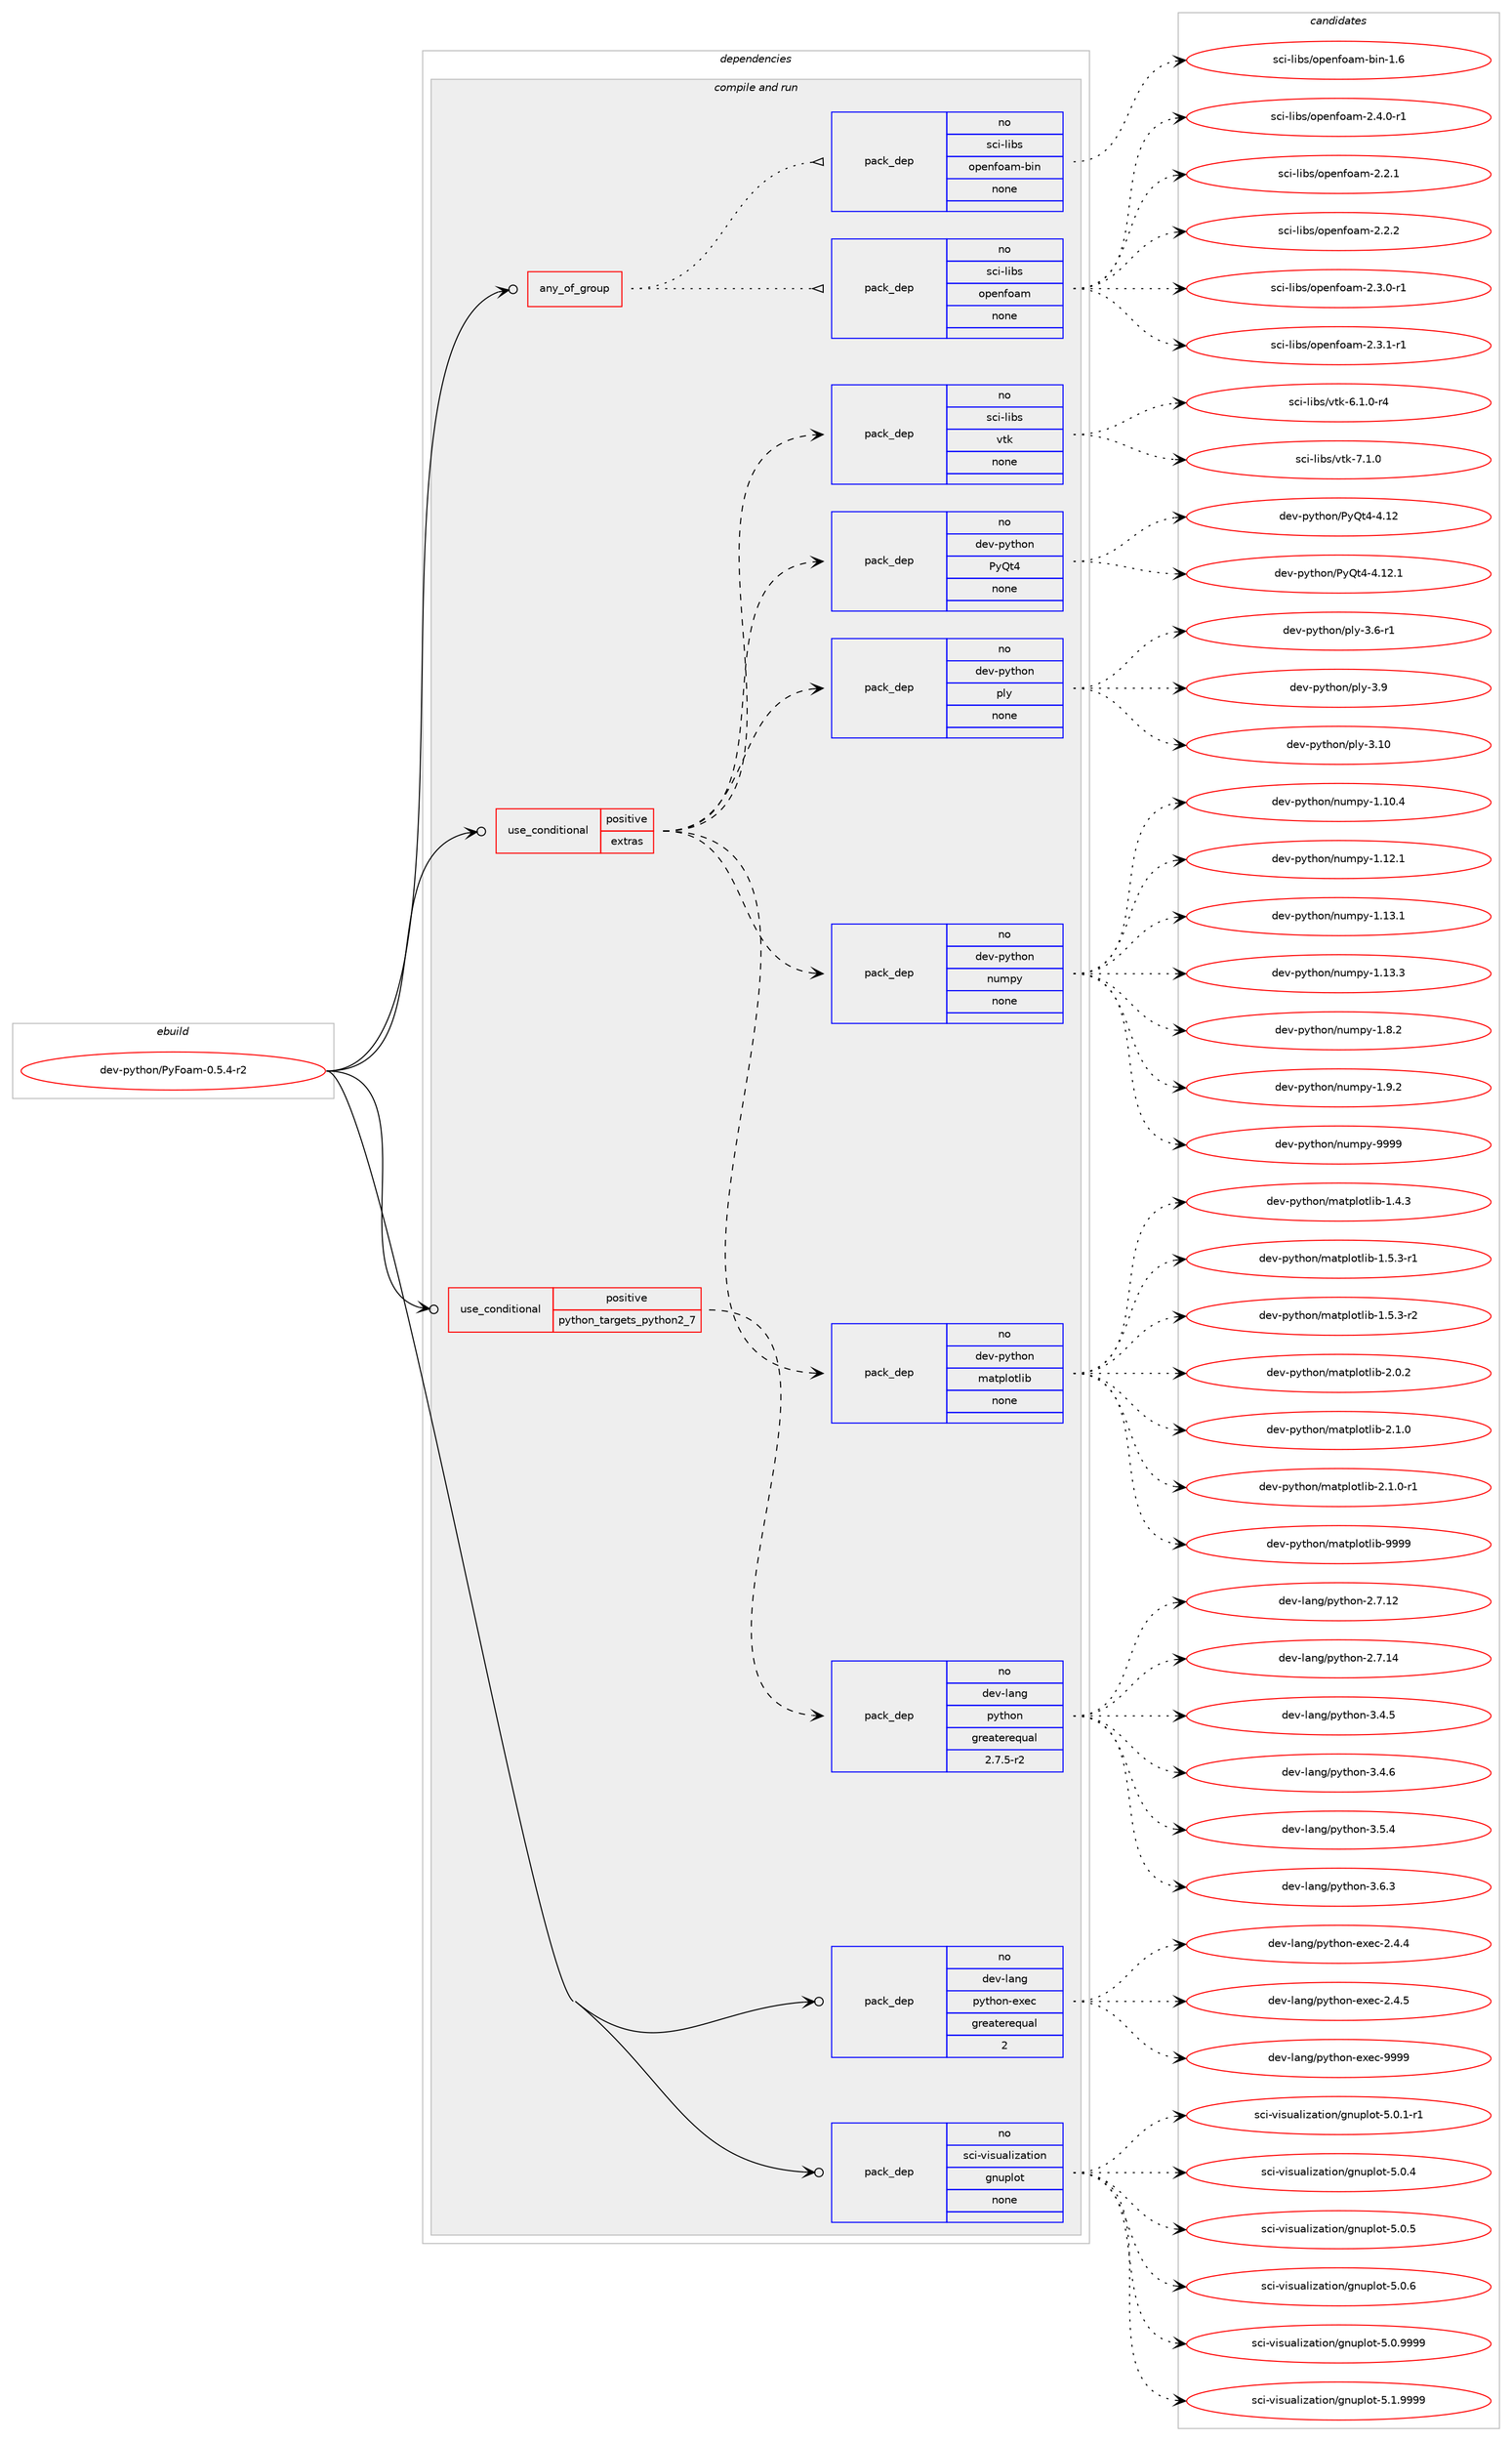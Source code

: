 digraph prolog {

# *************
# Graph options
# *************

newrank=true;
concentrate=true;
compound=true;
graph [rankdir=LR,fontname=Helvetica,fontsize=10,ranksep=1.5];#, ranksep=2.5, nodesep=0.2];
edge  [arrowhead=vee];
node  [fontname=Helvetica,fontsize=10];

# **********
# The ebuild
# **********

subgraph cluster_leftcol {
color=gray;
rank=same;
label=<<i>ebuild</i>>;
id [label="dev-python/PyFoam-0.5.4-r2", color=red, width=4, href="../dev-python/PyFoam-0.5.4-r2.svg"];
}

# ****************
# The dependencies
# ****************

subgraph cluster_midcol {
color=gray;
label=<<i>dependencies</i>>;
subgraph cluster_compile {
fillcolor="#eeeeee";
style=filled;
label=<<i>compile</i>>;
}
subgraph cluster_compileandrun {
fillcolor="#eeeeee";
style=filled;
label=<<i>compile and run</i>>;
subgraph any3774 {
dependency144925 [label=<<TABLE BORDER="0" CELLBORDER="1" CELLSPACING="0" CELLPADDING="4"><TR><TD CELLPADDING="10">any_of_group</TD></TR></TABLE>>, shape=none, color=red];subgraph pack112146 {
dependency144926 [label=<<TABLE BORDER="0" CELLBORDER="1" CELLSPACING="0" CELLPADDING="4" WIDTH="220"><TR><TD ROWSPAN="6" CELLPADDING="30">pack_dep</TD></TR><TR><TD WIDTH="110">no</TD></TR><TR><TD>sci-libs</TD></TR><TR><TD>openfoam</TD></TR><TR><TD>none</TD></TR><TR><TD></TD></TR></TABLE>>, shape=none, color=blue];
}
dependency144925:e -> dependency144926:w [weight=20,style="dotted",arrowhead="oinv"];
subgraph pack112147 {
dependency144927 [label=<<TABLE BORDER="0" CELLBORDER="1" CELLSPACING="0" CELLPADDING="4" WIDTH="220"><TR><TD ROWSPAN="6" CELLPADDING="30">pack_dep</TD></TR><TR><TD WIDTH="110">no</TD></TR><TR><TD>sci-libs</TD></TR><TR><TD>openfoam-bin</TD></TR><TR><TD>none</TD></TR><TR><TD></TD></TR></TABLE>>, shape=none, color=blue];
}
dependency144925:e -> dependency144927:w [weight=20,style="dotted",arrowhead="oinv"];
}
id:e -> dependency144925:w [weight=20,style="solid",arrowhead="odotvee"];
subgraph cond28967 {
dependency144928 [label=<<TABLE BORDER="0" CELLBORDER="1" CELLSPACING="0" CELLPADDING="4"><TR><TD ROWSPAN="3" CELLPADDING="10">use_conditional</TD></TR><TR><TD>positive</TD></TR><TR><TD>extras</TD></TR></TABLE>>, shape=none, color=red];
subgraph pack112148 {
dependency144929 [label=<<TABLE BORDER="0" CELLBORDER="1" CELLSPACING="0" CELLPADDING="4" WIDTH="220"><TR><TD ROWSPAN="6" CELLPADDING="30">pack_dep</TD></TR><TR><TD WIDTH="110">no</TD></TR><TR><TD>dev-python</TD></TR><TR><TD>matplotlib</TD></TR><TR><TD>none</TD></TR><TR><TD></TD></TR></TABLE>>, shape=none, color=blue];
}
dependency144928:e -> dependency144929:w [weight=20,style="dashed",arrowhead="vee"];
subgraph pack112149 {
dependency144930 [label=<<TABLE BORDER="0" CELLBORDER="1" CELLSPACING="0" CELLPADDING="4" WIDTH="220"><TR><TD ROWSPAN="6" CELLPADDING="30">pack_dep</TD></TR><TR><TD WIDTH="110">no</TD></TR><TR><TD>dev-python</TD></TR><TR><TD>numpy</TD></TR><TR><TD>none</TD></TR><TR><TD></TD></TR></TABLE>>, shape=none, color=blue];
}
dependency144928:e -> dependency144930:w [weight=20,style="dashed",arrowhead="vee"];
subgraph pack112150 {
dependency144931 [label=<<TABLE BORDER="0" CELLBORDER="1" CELLSPACING="0" CELLPADDING="4" WIDTH="220"><TR><TD ROWSPAN="6" CELLPADDING="30">pack_dep</TD></TR><TR><TD WIDTH="110">no</TD></TR><TR><TD>dev-python</TD></TR><TR><TD>ply</TD></TR><TR><TD>none</TD></TR><TR><TD></TD></TR></TABLE>>, shape=none, color=blue];
}
dependency144928:e -> dependency144931:w [weight=20,style="dashed",arrowhead="vee"];
subgraph pack112151 {
dependency144932 [label=<<TABLE BORDER="0" CELLBORDER="1" CELLSPACING="0" CELLPADDING="4" WIDTH="220"><TR><TD ROWSPAN="6" CELLPADDING="30">pack_dep</TD></TR><TR><TD WIDTH="110">no</TD></TR><TR><TD>dev-python</TD></TR><TR><TD>PyQt4</TD></TR><TR><TD>none</TD></TR><TR><TD></TD></TR></TABLE>>, shape=none, color=blue];
}
dependency144928:e -> dependency144932:w [weight=20,style="dashed",arrowhead="vee"];
subgraph pack112152 {
dependency144933 [label=<<TABLE BORDER="0" CELLBORDER="1" CELLSPACING="0" CELLPADDING="4" WIDTH="220"><TR><TD ROWSPAN="6" CELLPADDING="30">pack_dep</TD></TR><TR><TD WIDTH="110">no</TD></TR><TR><TD>sci-libs</TD></TR><TR><TD>vtk</TD></TR><TR><TD>none</TD></TR><TR><TD></TD></TR></TABLE>>, shape=none, color=blue];
}
dependency144928:e -> dependency144933:w [weight=20,style="dashed",arrowhead="vee"];
}
id:e -> dependency144928:w [weight=20,style="solid",arrowhead="odotvee"];
subgraph cond28968 {
dependency144934 [label=<<TABLE BORDER="0" CELLBORDER="1" CELLSPACING="0" CELLPADDING="4"><TR><TD ROWSPAN="3" CELLPADDING="10">use_conditional</TD></TR><TR><TD>positive</TD></TR><TR><TD>python_targets_python2_7</TD></TR></TABLE>>, shape=none, color=red];
subgraph pack112153 {
dependency144935 [label=<<TABLE BORDER="0" CELLBORDER="1" CELLSPACING="0" CELLPADDING="4" WIDTH="220"><TR><TD ROWSPAN="6" CELLPADDING="30">pack_dep</TD></TR><TR><TD WIDTH="110">no</TD></TR><TR><TD>dev-lang</TD></TR><TR><TD>python</TD></TR><TR><TD>greaterequal</TD></TR><TR><TD>2.7.5-r2</TD></TR></TABLE>>, shape=none, color=blue];
}
dependency144934:e -> dependency144935:w [weight=20,style="dashed",arrowhead="vee"];
}
id:e -> dependency144934:w [weight=20,style="solid",arrowhead="odotvee"];
subgraph pack112154 {
dependency144936 [label=<<TABLE BORDER="0" CELLBORDER="1" CELLSPACING="0" CELLPADDING="4" WIDTH="220"><TR><TD ROWSPAN="6" CELLPADDING="30">pack_dep</TD></TR><TR><TD WIDTH="110">no</TD></TR><TR><TD>dev-lang</TD></TR><TR><TD>python-exec</TD></TR><TR><TD>greaterequal</TD></TR><TR><TD>2</TD></TR></TABLE>>, shape=none, color=blue];
}
id:e -> dependency144936:w [weight=20,style="solid",arrowhead="odotvee"];
subgraph pack112155 {
dependency144937 [label=<<TABLE BORDER="0" CELLBORDER="1" CELLSPACING="0" CELLPADDING="4" WIDTH="220"><TR><TD ROWSPAN="6" CELLPADDING="30">pack_dep</TD></TR><TR><TD WIDTH="110">no</TD></TR><TR><TD>sci-visualization</TD></TR><TR><TD>gnuplot</TD></TR><TR><TD>none</TD></TR><TR><TD></TD></TR></TABLE>>, shape=none, color=blue];
}
id:e -> dependency144937:w [weight=20,style="solid",arrowhead="odotvee"];
}
subgraph cluster_run {
fillcolor="#eeeeee";
style=filled;
label=<<i>run</i>>;
}
}

# **************
# The candidates
# **************

subgraph cluster_choices {
rank=same;
color=gray;
label=<<i>candidates</i>>;

subgraph choice112146 {
color=black;
nodesep=1;
choice1159910545108105981154711111210111010211197109455046504649 [label="sci-libs/openfoam-2.2.1", color=red, width=4,href="../sci-libs/openfoam-2.2.1.svg"];
choice1159910545108105981154711111210111010211197109455046504650 [label="sci-libs/openfoam-2.2.2", color=red, width=4,href="../sci-libs/openfoam-2.2.2.svg"];
choice11599105451081059811547111112101110102111971094550465146484511449 [label="sci-libs/openfoam-2.3.0-r1", color=red, width=4,href="../sci-libs/openfoam-2.3.0-r1.svg"];
choice11599105451081059811547111112101110102111971094550465146494511449 [label="sci-libs/openfoam-2.3.1-r1", color=red, width=4,href="../sci-libs/openfoam-2.3.1-r1.svg"];
choice11599105451081059811547111112101110102111971094550465246484511449 [label="sci-libs/openfoam-2.4.0-r1", color=red, width=4,href="../sci-libs/openfoam-2.4.0-r1.svg"];
dependency144926:e -> choice1159910545108105981154711111210111010211197109455046504649:w [style=dotted,weight="100"];
dependency144926:e -> choice1159910545108105981154711111210111010211197109455046504650:w [style=dotted,weight="100"];
dependency144926:e -> choice11599105451081059811547111112101110102111971094550465146484511449:w [style=dotted,weight="100"];
dependency144926:e -> choice11599105451081059811547111112101110102111971094550465146494511449:w [style=dotted,weight="100"];
dependency144926:e -> choice11599105451081059811547111112101110102111971094550465246484511449:w [style=dotted,weight="100"];
}
subgraph choice112147 {
color=black;
nodesep=1;
choice1159910545108105981154711111210111010211197109459810511045494654 [label="sci-libs/openfoam-bin-1.6", color=red, width=4,href="../sci-libs/openfoam-bin-1.6.svg"];
dependency144927:e -> choice1159910545108105981154711111210111010211197109459810511045494654:w [style=dotted,weight="100"];
}
subgraph choice112148 {
color=black;
nodesep=1;
choice10010111845112121116104111110471099711611210811111610810598454946524651 [label="dev-python/matplotlib-1.4.3", color=red, width=4,href="../dev-python/matplotlib-1.4.3.svg"];
choice100101118451121211161041111104710997116112108111116108105984549465346514511449 [label="dev-python/matplotlib-1.5.3-r1", color=red, width=4,href="../dev-python/matplotlib-1.5.3-r1.svg"];
choice100101118451121211161041111104710997116112108111116108105984549465346514511450 [label="dev-python/matplotlib-1.5.3-r2", color=red, width=4,href="../dev-python/matplotlib-1.5.3-r2.svg"];
choice10010111845112121116104111110471099711611210811111610810598455046484650 [label="dev-python/matplotlib-2.0.2", color=red, width=4,href="../dev-python/matplotlib-2.0.2.svg"];
choice10010111845112121116104111110471099711611210811111610810598455046494648 [label="dev-python/matplotlib-2.1.0", color=red, width=4,href="../dev-python/matplotlib-2.1.0.svg"];
choice100101118451121211161041111104710997116112108111116108105984550464946484511449 [label="dev-python/matplotlib-2.1.0-r1", color=red, width=4,href="../dev-python/matplotlib-2.1.0-r1.svg"];
choice100101118451121211161041111104710997116112108111116108105984557575757 [label="dev-python/matplotlib-9999", color=red, width=4,href="../dev-python/matplotlib-9999.svg"];
dependency144929:e -> choice10010111845112121116104111110471099711611210811111610810598454946524651:w [style=dotted,weight="100"];
dependency144929:e -> choice100101118451121211161041111104710997116112108111116108105984549465346514511449:w [style=dotted,weight="100"];
dependency144929:e -> choice100101118451121211161041111104710997116112108111116108105984549465346514511450:w [style=dotted,weight="100"];
dependency144929:e -> choice10010111845112121116104111110471099711611210811111610810598455046484650:w [style=dotted,weight="100"];
dependency144929:e -> choice10010111845112121116104111110471099711611210811111610810598455046494648:w [style=dotted,weight="100"];
dependency144929:e -> choice100101118451121211161041111104710997116112108111116108105984550464946484511449:w [style=dotted,weight="100"];
dependency144929:e -> choice100101118451121211161041111104710997116112108111116108105984557575757:w [style=dotted,weight="100"];
}
subgraph choice112149 {
color=black;
nodesep=1;
choice100101118451121211161041111104711011710911212145494649484652 [label="dev-python/numpy-1.10.4", color=red, width=4,href="../dev-python/numpy-1.10.4.svg"];
choice100101118451121211161041111104711011710911212145494649504649 [label="dev-python/numpy-1.12.1", color=red, width=4,href="../dev-python/numpy-1.12.1.svg"];
choice100101118451121211161041111104711011710911212145494649514649 [label="dev-python/numpy-1.13.1", color=red, width=4,href="../dev-python/numpy-1.13.1.svg"];
choice100101118451121211161041111104711011710911212145494649514651 [label="dev-python/numpy-1.13.3", color=red, width=4,href="../dev-python/numpy-1.13.3.svg"];
choice1001011184511212111610411111047110117109112121454946564650 [label="dev-python/numpy-1.8.2", color=red, width=4,href="../dev-python/numpy-1.8.2.svg"];
choice1001011184511212111610411111047110117109112121454946574650 [label="dev-python/numpy-1.9.2", color=red, width=4,href="../dev-python/numpy-1.9.2.svg"];
choice10010111845112121116104111110471101171091121214557575757 [label="dev-python/numpy-9999", color=red, width=4,href="../dev-python/numpy-9999.svg"];
dependency144930:e -> choice100101118451121211161041111104711011710911212145494649484652:w [style=dotted,weight="100"];
dependency144930:e -> choice100101118451121211161041111104711011710911212145494649504649:w [style=dotted,weight="100"];
dependency144930:e -> choice100101118451121211161041111104711011710911212145494649514649:w [style=dotted,weight="100"];
dependency144930:e -> choice100101118451121211161041111104711011710911212145494649514651:w [style=dotted,weight="100"];
dependency144930:e -> choice1001011184511212111610411111047110117109112121454946564650:w [style=dotted,weight="100"];
dependency144930:e -> choice1001011184511212111610411111047110117109112121454946574650:w [style=dotted,weight="100"];
dependency144930:e -> choice10010111845112121116104111110471101171091121214557575757:w [style=dotted,weight="100"];
}
subgraph choice112150 {
color=black;
nodesep=1;
choice10010111845112121116104111110471121081214551464948 [label="dev-python/ply-3.10", color=red, width=4,href="../dev-python/ply-3.10.svg"];
choice1001011184511212111610411111047112108121455146544511449 [label="dev-python/ply-3.6-r1", color=red, width=4,href="../dev-python/ply-3.6-r1.svg"];
choice100101118451121211161041111104711210812145514657 [label="dev-python/ply-3.9", color=red, width=4,href="../dev-python/ply-3.9.svg"];
dependency144931:e -> choice10010111845112121116104111110471121081214551464948:w [style=dotted,weight="100"];
dependency144931:e -> choice1001011184511212111610411111047112108121455146544511449:w [style=dotted,weight="100"];
dependency144931:e -> choice100101118451121211161041111104711210812145514657:w [style=dotted,weight="100"];
}
subgraph choice112151 {
color=black;
nodesep=1;
choice10010111845112121116104111110478012181116524552464950 [label="dev-python/PyQt4-4.12", color=red, width=4,href="../dev-python/PyQt4-4.12.svg"];
choice100101118451121211161041111104780121811165245524649504649 [label="dev-python/PyQt4-4.12.1", color=red, width=4,href="../dev-python/PyQt4-4.12.1.svg"];
dependency144932:e -> choice10010111845112121116104111110478012181116524552464950:w [style=dotted,weight="100"];
dependency144932:e -> choice100101118451121211161041111104780121811165245524649504649:w [style=dotted,weight="100"];
}
subgraph choice112152 {
color=black;
nodesep=1;
choice115991054510810598115471181161074554464946484511452 [label="sci-libs/vtk-6.1.0-r4", color=red, width=4,href="../sci-libs/vtk-6.1.0-r4.svg"];
choice11599105451081059811547118116107455546494648 [label="sci-libs/vtk-7.1.0", color=red, width=4,href="../sci-libs/vtk-7.1.0.svg"];
dependency144933:e -> choice115991054510810598115471181161074554464946484511452:w [style=dotted,weight="100"];
dependency144933:e -> choice11599105451081059811547118116107455546494648:w [style=dotted,weight="100"];
}
subgraph choice112153 {
color=black;
nodesep=1;
choice10010111845108971101034711212111610411111045504655464950 [label="dev-lang/python-2.7.12", color=red, width=4,href="../dev-lang/python-2.7.12.svg"];
choice10010111845108971101034711212111610411111045504655464952 [label="dev-lang/python-2.7.14", color=red, width=4,href="../dev-lang/python-2.7.14.svg"];
choice100101118451089711010347112121116104111110455146524653 [label="dev-lang/python-3.4.5", color=red, width=4,href="../dev-lang/python-3.4.5.svg"];
choice100101118451089711010347112121116104111110455146524654 [label="dev-lang/python-3.4.6", color=red, width=4,href="../dev-lang/python-3.4.6.svg"];
choice100101118451089711010347112121116104111110455146534652 [label="dev-lang/python-3.5.4", color=red, width=4,href="../dev-lang/python-3.5.4.svg"];
choice100101118451089711010347112121116104111110455146544651 [label="dev-lang/python-3.6.3", color=red, width=4,href="../dev-lang/python-3.6.3.svg"];
dependency144935:e -> choice10010111845108971101034711212111610411111045504655464950:w [style=dotted,weight="100"];
dependency144935:e -> choice10010111845108971101034711212111610411111045504655464952:w [style=dotted,weight="100"];
dependency144935:e -> choice100101118451089711010347112121116104111110455146524653:w [style=dotted,weight="100"];
dependency144935:e -> choice100101118451089711010347112121116104111110455146524654:w [style=dotted,weight="100"];
dependency144935:e -> choice100101118451089711010347112121116104111110455146534652:w [style=dotted,weight="100"];
dependency144935:e -> choice100101118451089711010347112121116104111110455146544651:w [style=dotted,weight="100"];
}
subgraph choice112154 {
color=black;
nodesep=1;
choice1001011184510897110103471121211161041111104510112010199455046524652 [label="dev-lang/python-exec-2.4.4", color=red, width=4,href="../dev-lang/python-exec-2.4.4.svg"];
choice1001011184510897110103471121211161041111104510112010199455046524653 [label="dev-lang/python-exec-2.4.5", color=red, width=4,href="../dev-lang/python-exec-2.4.5.svg"];
choice10010111845108971101034711212111610411111045101120101994557575757 [label="dev-lang/python-exec-9999", color=red, width=4,href="../dev-lang/python-exec-9999.svg"];
dependency144936:e -> choice1001011184510897110103471121211161041111104510112010199455046524652:w [style=dotted,weight="100"];
dependency144936:e -> choice1001011184510897110103471121211161041111104510112010199455046524653:w [style=dotted,weight="100"];
dependency144936:e -> choice10010111845108971101034711212111610411111045101120101994557575757:w [style=dotted,weight="100"];
}
subgraph choice112155 {
color=black;
nodesep=1;
choice11599105451181051151179710810512297116105111110471031101171121081111164553464846494511449 [label="sci-visualization/gnuplot-5.0.1-r1", color=red, width=4,href="../sci-visualization/gnuplot-5.0.1-r1.svg"];
choice1159910545118105115117971081051229711610511111047103110117112108111116455346484652 [label="sci-visualization/gnuplot-5.0.4", color=red, width=4,href="../sci-visualization/gnuplot-5.0.4.svg"];
choice1159910545118105115117971081051229711610511111047103110117112108111116455346484653 [label="sci-visualization/gnuplot-5.0.5", color=red, width=4,href="../sci-visualization/gnuplot-5.0.5.svg"];
choice1159910545118105115117971081051229711610511111047103110117112108111116455346484654 [label="sci-visualization/gnuplot-5.0.6", color=red, width=4,href="../sci-visualization/gnuplot-5.0.6.svg"];
choice1159910545118105115117971081051229711610511111047103110117112108111116455346484657575757 [label="sci-visualization/gnuplot-5.0.9999", color=red, width=4,href="../sci-visualization/gnuplot-5.0.9999.svg"];
choice1159910545118105115117971081051229711610511111047103110117112108111116455346494657575757 [label="sci-visualization/gnuplot-5.1.9999", color=red, width=4,href="../sci-visualization/gnuplot-5.1.9999.svg"];
dependency144937:e -> choice11599105451181051151179710810512297116105111110471031101171121081111164553464846494511449:w [style=dotted,weight="100"];
dependency144937:e -> choice1159910545118105115117971081051229711610511111047103110117112108111116455346484652:w [style=dotted,weight="100"];
dependency144937:e -> choice1159910545118105115117971081051229711610511111047103110117112108111116455346484653:w [style=dotted,weight="100"];
dependency144937:e -> choice1159910545118105115117971081051229711610511111047103110117112108111116455346484654:w [style=dotted,weight="100"];
dependency144937:e -> choice1159910545118105115117971081051229711610511111047103110117112108111116455346484657575757:w [style=dotted,weight="100"];
dependency144937:e -> choice1159910545118105115117971081051229711610511111047103110117112108111116455346494657575757:w [style=dotted,weight="100"];
}
}

}
